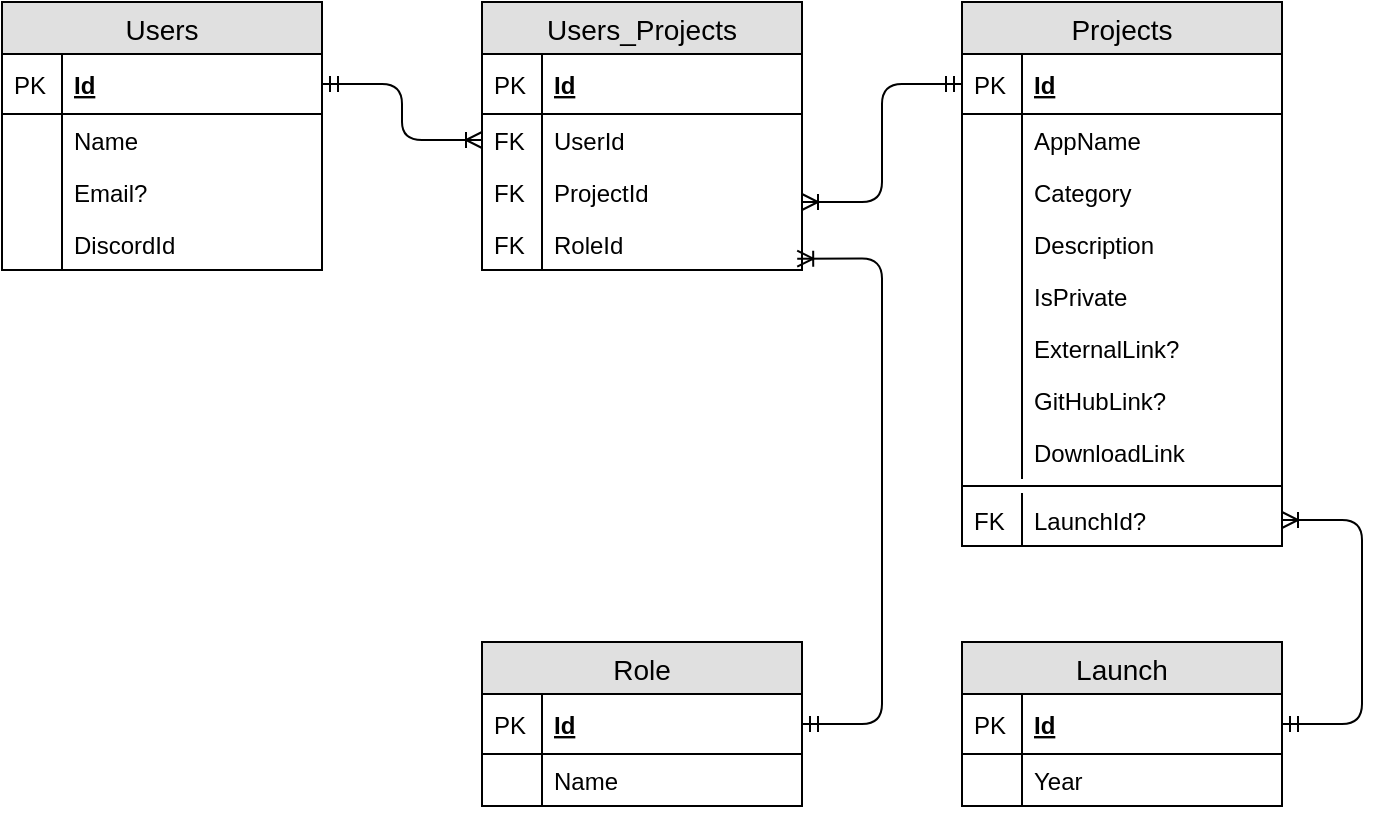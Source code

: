<mxfile version="11.3.0" type="device" pages="1"><diagram id="S75L87sROgywsJWuXNRx" name="Page-1"><mxGraphModel dx="768" dy="458" grid="1" gridSize="10" guides="1" tooltips="1" connect="1" arrows="1" fold="1" page="1" pageScale="1" pageWidth="850" pageHeight="1100" math="0" shadow="0"><root><mxCell id="0"/><mxCell id="1" parent="0"/><mxCell id="MVd8Eb10jxke9GbKIOrX-11" value="Users_Projects" style="swimlane;fontStyle=0;childLayout=stackLayout;horizontal=1;startSize=26;fillColor=#e0e0e0;horizontalStack=0;resizeParent=1;resizeParentMax=0;resizeLast=0;collapsible=1;marginBottom=0;swimlaneFillColor=#ffffff;align=center;fontSize=14;" parent="1" vertex="1"><mxGeometry x="280" y="40" width="160" height="134" as="geometry"/></mxCell><mxCell id="MVd8Eb10jxke9GbKIOrX-12" value="Id" style="shape=partialRectangle;top=0;left=0;right=0;bottom=1;align=left;verticalAlign=middle;fillColor=none;spacingLeft=34;spacingRight=4;overflow=hidden;rotatable=0;points=[[0,0.5],[1,0.5]];portConstraint=eastwest;dropTarget=0;fontStyle=5;fontSize=12;" parent="MVd8Eb10jxke9GbKIOrX-11" vertex="1"><mxGeometry y="26" width="160" height="30" as="geometry"/></mxCell><mxCell id="MVd8Eb10jxke9GbKIOrX-13" value="PK" style="shape=partialRectangle;top=0;left=0;bottom=0;fillColor=none;align=left;verticalAlign=middle;spacingLeft=4;spacingRight=4;overflow=hidden;rotatable=0;points=[];portConstraint=eastwest;part=1;fontSize=12;" parent="MVd8Eb10jxke9GbKIOrX-12" vertex="1" connectable="0"><mxGeometry width="30" height="30" as="geometry"/></mxCell><mxCell id="MVd8Eb10jxke9GbKIOrX-34" value="UserId" style="shape=partialRectangle;top=0;left=0;right=0;bottom=0;align=left;verticalAlign=top;fillColor=none;spacingLeft=34;spacingRight=4;overflow=hidden;rotatable=0;points=[[0,0.5],[1,0.5]];portConstraint=eastwest;dropTarget=0;fontSize=12;" parent="MVd8Eb10jxke9GbKIOrX-11" vertex="1"><mxGeometry y="56" width="160" height="26" as="geometry"/></mxCell><mxCell id="MVd8Eb10jxke9GbKIOrX-35" value="FK" style="shape=partialRectangle;top=0;left=0;bottom=0;fillColor=none;align=left;verticalAlign=top;spacingLeft=4;spacingRight=4;overflow=hidden;rotatable=0;points=[];portConstraint=eastwest;part=1;fontSize=12;" parent="MVd8Eb10jxke9GbKIOrX-34" vertex="1" connectable="0"><mxGeometry width="30" height="26" as="geometry"/></mxCell><mxCell id="WhRru6tkgbsMi-d63NNT-16" value="ProjectId" style="shape=partialRectangle;top=0;left=0;right=0;bottom=0;align=left;verticalAlign=top;fillColor=none;spacingLeft=34;spacingRight=4;overflow=hidden;rotatable=0;points=[[0,0.5],[1,0.5]];portConstraint=eastwest;dropTarget=0;fontSize=12;" vertex="1" parent="MVd8Eb10jxke9GbKIOrX-11"><mxGeometry y="82" width="160" height="26" as="geometry"/></mxCell><mxCell id="WhRru6tkgbsMi-d63NNT-17" value="FK" style="shape=partialRectangle;top=0;left=0;bottom=0;fillColor=none;align=left;verticalAlign=top;spacingLeft=4;spacingRight=4;overflow=hidden;rotatable=0;points=[];portConstraint=eastwest;part=1;fontSize=12;" vertex="1" connectable="0" parent="WhRru6tkgbsMi-d63NNT-16"><mxGeometry width="30" height="26" as="geometry"/></mxCell><mxCell id="MVd8Eb10jxke9GbKIOrX-22" value="RoleId" style="shape=partialRectangle;top=0;left=0;right=0;bottom=0;align=left;verticalAlign=top;fillColor=none;spacingLeft=34;spacingRight=4;overflow=hidden;rotatable=0;points=[[0,0.5],[1,0.5]];portConstraint=eastwest;dropTarget=0;fontSize=12;" parent="MVd8Eb10jxke9GbKIOrX-11" vertex="1"><mxGeometry y="108" width="160" height="26" as="geometry"/></mxCell><mxCell id="MVd8Eb10jxke9GbKIOrX-23" value="FK" style="shape=partialRectangle;top=0;left=0;bottom=0;fillColor=none;align=left;verticalAlign=top;spacingLeft=4;spacingRight=4;overflow=hidden;rotatable=0;points=[];portConstraint=eastwest;part=1;fontSize=12;" parent="MVd8Eb10jxke9GbKIOrX-22" vertex="1" connectable="0"><mxGeometry width="30" height="26" as="geometry"/></mxCell><mxCell id="MVd8Eb10jxke9GbKIOrX-25" value="Users" style="swimlane;fontStyle=0;childLayout=stackLayout;horizontal=1;startSize=26;fillColor=#e0e0e0;horizontalStack=0;resizeParent=1;resizeParentMax=0;resizeLast=0;collapsible=1;marginBottom=0;swimlaneFillColor=#ffffff;align=center;fontSize=14;" parent="1" vertex="1"><mxGeometry x="40" y="40" width="160" height="134" as="geometry"/></mxCell><mxCell id="MVd8Eb10jxke9GbKIOrX-26" value="Id" style="shape=partialRectangle;top=0;left=0;right=0;bottom=1;align=left;verticalAlign=middle;fillColor=none;spacingLeft=34;spacingRight=4;overflow=hidden;rotatable=0;points=[[0,0.5],[1,0.5]];portConstraint=eastwest;dropTarget=0;fontStyle=5;fontSize=12;" parent="MVd8Eb10jxke9GbKIOrX-25" vertex="1"><mxGeometry y="26" width="160" height="30" as="geometry"/></mxCell><mxCell id="MVd8Eb10jxke9GbKIOrX-27" value="PK" style="shape=partialRectangle;top=0;left=0;bottom=0;fillColor=none;align=left;verticalAlign=middle;spacingLeft=4;spacingRight=4;overflow=hidden;rotatable=0;points=[];portConstraint=eastwest;part=1;fontSize=12;" parent="MVd8Eb10jxke9GbKIOrX-26" vertex="1" connectable="0"><mxGeometry width="30" height="30" as="geometry"/></mxCell><mxCell id="MVd8Eb10jxke9GbKIOrX-28" value="Name" style="shape=partialRectangle;top=0;left=0;right=0;bottom=0;align=left;verticalAlign=top;fillColor=none;spacingLeft=34;spacingRight=4;overflow=hidden;rotatable=0;points=[[0,0.5],[1,0.5]];portConstraint=eastwest;dropTarget=0;fontSize=12;" parent="MVd8Eb10jxke9GbKIOrX-25" vertex="1"><mxGeometry y="56" width="160" height="26" as="geometry"/></mxCell><mxCell id="MVd8Eb10jxke9GbKIOrX-29" value="" style="shape=partialRectangle;top=0;left=0;bottom=0;fillColor=none;align=left;verticalAlign=top;spacingLeft=4;spacingRight=4;overflow=hidden;rotatable=0;points=[];portConstraint=eastwest;part=1;fontSize=12;" parent="MVd8Eb10jxke9GbKIOrX-28" vertex="1" connectable="0"><mxGeometry width="30" height="26" as="geometry"/></mxCell><mxCell id="MVd8Eb10jxke9GbKIOrX-65" value="Email?" style="shape=partialRectangle;top=0;left=0;right=0;bottom=0;align=left;verticalAlign=top;fillColor=none;spacingLeft=34;spacingRight=4;overflow=hidden;rotatable=0;points=[[0,0.5],[1,0.5]];portConstraint=eastwest;dropTarget=0;fontSize=12;" parent="MVd8Eb10jxke9GbKIOrX-25" vertex="1"><mxGeometry y="82" width="160" height="26" as="geometry"/></mxCell><mxCell id="MVd8Eb10jxke9GbKIOrX-66" value="" style="shape=partialRectangle;top=0;left=0;bottom=0;fillColor=none;align=left;verticalAlign=top;spacingLeft=4;spacingRight=4;overflow=hidden;rotatable=0;points=[];portConstraint=eastwest;part=1;fontSize=12;" parent="MVd8Eb10jxke9GbKIOrX-65" vertex="1" connectable="0"><mxGeometry width="30" height="26" as="geometry"/></mxCell><mxCell id="MVd8Eb10jxke9GbKIOrX-67" value="DiscordId" style="shape=partialRectangle;top=0;left=0;right=0;bottom=0;align=left;verticalAlign=top;fillColor=none;spacingLeft=34;spacingRight=4;overflow=hidden;rotatable=0;points=[[0,0.5],[1,0.5]];portConstraint=eastwest;dropTarget=0;fontSize=12;" parent="MVd8Eb10jxke9GbKIOrX-25" vertex="1"><mxGeometry y="108" width="160" height="26" as="geometry"/></mxCell><mxCell id="MVd8Eb10jxke9GbKIOrX-68" value="" style="shape=partialRectangle;top=0;left=0;bottom=0;fillColor=none;align=left;verticalAlign=top;spacingLeft=4;spacingRight=4;overflow=hidden;rotatable=0;points=[];portConstraint=eastwest;part=1;fontSize=12;" parent="MVd8Eb10jxke9GbKIOrX-67" vertex="1" connectable="0"><mxGeometry width="30" height="26" as="geometry"/></mxCell><mxCell id="MVd8Eb10jxke9GbKIOrX-38" value="Projects" style="swimlane;fontStyle=0;childLayout=stackLayout;horizontal=1;startSize=26;fillColor=#e0e0e0;horizontalStack=0;resizeParent=1;resizeParentMax=0;resizeLast=0;collapsible=1;marginBottom=0;swimlaneFillColor=#ffffff;align=center;fontSize=14;" parent="1" vertex="1"><mxGeometry x="520" y="40" width="160" height="272" as="geometry"/></mxCell><mxCell id="MVd8Eb10jxke9GbKIOrX-39" value="Id" style="shape=partialRectangle;top=0;left=0;right=0;bottom=1;align=left;verticalAlign=middle;fillColor=none;spacingLeft=34;spacingRight=4;overflow=hidden;rotatable=0;points=[[0,0.5],[1,0.5]];portConstraint=eastwest;dropTarget=0;fontStyle=5;fontSize=12;" parent="MVd8Eb10jxke9GbKIOrX-38" vertex="1"><mxGeometry y="26" width="160" height="30" as="geometry"/></mxCell><mxCell id="MVd8Eb10jxke9GbKIOrX-40" value="PK" style="shape=partialRectangle;top=0;left=0;bottom=0;fillColor=none;align=left;verticalAlign=middle;spacingLeft=4;spacingRight=4;overflow=hidden;rotatable=0;points=[];portConstraint=eastwest;part=1;fontSize=12;" parent="MVd8Eb10jxke9GbKIOrX-39" vertex="1" connectable="0"><mxGeometry width="30" height="30" as="geometry"/></mxCell><mxCell id="MVd8Eb10jxke9GbKIOrX-41" value="AppName" style="shape=partialRectangle;top=0;left=0;right=0;bottom=0;align=left;verticalAlign=top;fillColor=none;spacingLeft=34;spacingRight=4;overflow=hidden;rotatable=0;points=[[0,0.5],[1,0.5]];portConstraint=eastwest;dropTarget=0;fontSize=12;" parent="MVd8Eb10jxke9GbKIOrX-38" vertex="1"><mxGeometry y="56" width="160" height="26" as="geometry"/></mxCell><mxCell id="MVd8Eb10jxke9GbKIOrX-42" value="" style="shape=partialRectangle;top=0;left=0;bottom=0;fillColor=none;align=left;verticalAlign=top;spacingLeft=4;spacingRight=4;overflow=hidden;rotatable=0;points=[];portConstraint=eastwest;part=1;fontSize=12;" parent="MVd8Eb10jxke9GbKIOrX-41" vertex="1" connectable="0"><mxGeometry width="30" height="26" as="geometry"/></mxCell><mxCell id="MVd8Eb10jxke9GbKIOrX-69" value="Category" style="shape=partialRectangle;top=0;left=0;right=0;bottom=0;align=left;verticalAlign=top;fillColor=none;spacingLeft=34;spacingRight=4;overflow=hidden;rotatable=0;points=[[0,0.5],[1,0.5]];portConstraint=eastwest;dropTarget=0;fontSize=12;" parent="MVd8Eb10jxke9GbKIOrX-38" vertex="1"><mxGeometry y="82" width="160" height="26" as="geometry"/></mxCell><mxCell id="MVd8Eb10jxke9GbKIOrX-70" value="" style="shape=partialRectangle;top=0;left=0;bottom=0;fillColor=none;align=left;verticalAlign=top;spacingLeft=4;spacingRight=4;overflow=hidden;rotatable=0;points=[];portConstraint=eastwest;part=1;fontSize=12;" parent="MVd8Eb10jxke9GbKIOrX-69" vertex="1" connectable="0"><mxGeometry width="30" height="26" as="geometry"/></mxCell><mxCell id="MVd8Eb10jxke9GbKIOrX-71" value="Description" style="shape=partialRectangle;top=0;left=0;right=0;bottom=0;align=left;verticalAlign=top;fillColor=none;spacingLeft=34;spacingRight=4;overflow=hidden;rotatable=0;points=[[0,0.5],[1,0.5]];portConstraint=eastwest;dropTarget=0;fontSize=12;" parent="MVd8Eb10jxke9GbKIOrX-38" vertex="1"><mxGeometry y="108" width="160" height="26" as="geometry"/></mxCell><mxCell id="MVd8Eb10jxke9GbKIOrX-72" value="" style="shape=partialRectangle;top=0;left=0;bottom=0;fillColor=none;align=left;verticalAlign=top;spacingLeft=4;spacingRight=4;overflow=hidden;rotatable=0;points=[];portConstraint=eastwest;part=1;fontSize=12;" parent="MVd8Eb10jxke9GbKIOrX-71" vertex="1" connectable="0"><mxGeometry width="30" height="26" as="geometry"/></mxCell><mxCell id="MVd8Eb10jxke9GbKIOrX-73" value="IsPrivate" style="shape=partialRectangle;top=0;left=0;right=0;bottom=0;align=left;verticalAlign=top;fillColor=none;spacingLeft=34;spacingRight=4;overflow=hidden;rotatable=0;points=[[0,0.5],[1,0.5]];portConstraint=eastwest;dropTarget=0;fontSize=12;" parent="MVd8Eb10jxke9GbKIOrX-38" vertex="1"><mxGeometry y="134" width="160" height="26" as="geometry"/></mxCell><mxCell id="MVd8Eb10jxke9GbKIOrX-74" value="" style="shape=partialRectangle;top=0;left=0;bottom=0;fillColor=none;align=left;verticalAlign=top;spacingLeft=4;spacingRight=4;overflow=hidden;rotatable=0;points=[];portConstraint=eastwest;part=1;fontSize=12;" parent="MVd8Eb10jxke9GbKIOrX-73" vertex="1" connectable="0"><mxGeometry width="30" height="26" as="geometry"/></mxCell><mxCell id="WhRru6tkgbsMi-d63NNT-3" value="ExternalLink?" style="shape=partialRectangle;top=0;left=0;right=0;bottom=0;align=left;verticalAlign=top;fillColor=none;spacingLeft=34;spacingRight=4;overflow=hidden;rotatable=0;points=[[0,0.5],[1,0.5]];portConstraint=eastwest;dropTarget=0;fontSize=12;" vertex="1" parent="MVd8Eb10jxke9GbKIOrX-38"><mxGeometry y="160" width="160" height="26" as="geometry"/></mxCell><mxCell id="WhRru6tkgbsMi-d63NNT-4" value="" style="shape=partialRectangle;top=0;left=0;bottom=0;fillColor=none;align=left;verticalAlign=top;spacingLeft=4;spacingRight=4;overflow=hidden;rotatable=0;points=[];portConstraint=eastwest;part=1;fontSize=12;" vertex="1" connectable="0" parent="WhRru6tkgbsMi-d63NNT-3"><mxGeometry width="30" height="26" as="geometry"/></mxCell><mxCell id="WhRru6tkgbsMi-d63NNT-5" value="GitHubLink?" style="shape=partialRectangle;top=0;left=0;right=0;bottom=0;align=left;verticalAlign=top;fillColor=none;spacingLeft=34;spacingRight=4;overflow=hidden;rotatable=0;points=[[0,0.5],[1,0.5]];portConstraint=eastwest;dropTarget=0;fontSize=12;" vertex="1" parent="MVd8Eb10jxke9GbKIOrX-38"><mxGeometry y="186" width="160" height="26" as="geometry"/></mxCell><mxCell id="WhRru6tkgbsMi-d63NNT-6" value="" style="shape=partialRectangle;top=0;left=0;bottom=0;fillColor=none;align=left;verticalAlign=top;spacingLeft=4;spacingRight=4;overflow=hidden;rotatable=0;points=[];portConstraint=eastwest;part=1;fontSize=12;" vertex="1" connectable="0" parent="WhRru6tkgbsMi-d63NNT-5"><mxGeometry width="30" height="26" as="geometry"/></mxCell><mxCell id="WhRru6tkgbsMi-d63NNT-1" value="DownloadLink" style="shape=partialRectangle;top=0;left=0;right=0;bottom=0;align=left;verticalAlign=top;fillColor=none;spacingLeft=34;spacingRight=4;overflow=hidden;rotatable=0;points=[[0,0.5],[1,0.5]];portConstraint=eastwest;dropTarget=0;fontSize=12;" vertex="1" parent="MVd8Eb10jxke9GbKIOrX-38"><mxGeometry y="212" width="160" height="26" as="geometry"/></mxCell><mxCell id="WhRru6tkgbsMi-d63NNT-2" value="" style="shape=partialRectangle;top=0;left=0;bottom=0;fillColor=none;align=left;verticalAlign=top;spacingLeft=4;spacingRight=4;overflow=hidden;rotatable=0;points=[];portConstraint=eastwest;part=1;fontSize=12;" vertex="1" connectable="0" parent="WhRru6tkgbsMi-d63NNT-1"><mxGeometry width="30" height="26" as="geometry"/></mxCell><mxCell id="WhRru6tkgbsMi-d63NNT-10" value="" style="line;strokeWidth=1;fillColor=none;align=left;verticalAlign=middle;spacingTop=-1;spacingLeft=3;spacingRight=3;rotatable=0;labelPosition=right;points=[];portConstraint=eastwest;fontSize=12;" vertex="1" parent="MVd8Eb10jxke9GbKIOrX-38"><mxGeometry y="238" width="160" height="8" as="geometry"/></mxCell><mxCell id="WhRru6tkgbsMi-d63NNT-7" value="LaunchId?" style="shape=partialRectangle;top=0;left=0;right=0;bottom=0;align=left;verticalAlign=top;fillColor=none;spacingLeft=34;spacingRight=4;overflow=hidden;rotatable=0;points=[[0,0.5],[1,0.5]];portConstraint=eastwest;dropTarget=0;fontSize=12;" vertex="1" parent="MVd8Eb10jxke9GbKIOrX-38"><mxGeometry y="246" width="160" height="26" as="geometry"/></mxCell><mxCell id="WhRru6tkgbsMi-d63NNT-8" value="FK" style="shape=partialRectangle;top=0;left=0;bottom=0;fillColor=none;align=left;verticalAlign=top;spacingLeft=4;spacingRight=4;overflow=hidden;rotatable=0;points=[];portConstraint=eastwest;part=1;fontSize=12;" vertex="1" connectable="0" parent="WhRru6tkgbsMi-d63NNT-7"><mxGeometry width="30" height="26" as="geometry"/></mxCell><mxCell id="MVd8Eb10jxke9GbKIOrX-47" value="Role" style="swimlane;fontStyle=0;childLayout=stackLayout;horizontal=1;startSize=26;fillColor=#e0e0e0;horizontalStack=0;resizeParent=1;resizeParentMax=0;resizeLast=0;collapsible=1;marginBottom=0;swimlaneFillColor=#ffffff;align=center;fontSize=14;" parent="1" vertex="1"><mxGeometry x="280" y="360" width="160" height="82" as="geometry"/></mxCell><mxCell id="MVd8Eb10jxke9GbKIOrX-48" value="Id" style="shape=partialRectangle;top=0;left=0;right=0;bottom=1;align=left;verticalAlign=middle;fillColor=none;spacingLeft=34;spacingRight=4;overflow=hidden;rotatable=0;points=[[0,0.5],[1,0.5]];portConstraint=eastwest;dropTarget=0;fontStyle=5;fontSize=12;" parent="MVd8Eb10jxke9GbKIOrX-47" vertex="1"><mxGeometry y="26" width="160" height="30" as="geometry"/></mxCell><mxCell id="MVd8Eb10jxke9GbKIOrX-49" value="PK" style="shape=partialRectangle;top=0;left=0;bottom=0;fillColor=none;align=left;verticalAlign=middle;spacingLeft=4;spacingRight=4;overflow=hidden;rotatable=0;points=[];portConstraint=eastwest;part=1;fontSize=12;" parent="MVd8Eb10jxke9GbKIOrX-48" vertex="1" connectable="0"><mxGeometry width="30" height="30" as="geometry"/></mxCell><mxCell id="MVd8Eb10jxke9GbKIOrX-50" value="Name" style="shape=partialRectangle;top=0;left=0;right=0;bottom=0;align=left;verticalAlign=top;fillColor=none;spacingLeft=34;spacingRight=4;overflow=hidden;rotatable=0;points=[[0,0.5],[1,0.5]];portConstraint=eastwest;dropTarget=0;fontSize=12;" parent="MVd8Eb10jxke9GbKIOrX-47" vertex="1"><mxGeometry y="56" width="160" height="26" as="geometry"/></mxCell><mxCell id="MVd8Eb10jxke9GbKIOrX-51" value="" style="shape=partialRectangle;top=0;left=0;bottom=0;fillColor=none;align=left;verticalAlign=top;spacingLeft=4;spacingRight=4;overflow=hidden;rotatable=0;points=[];portConstraint=eastwest;part=1;fontSize=12;" parent="MVd8Eb10jxke9GbKIOrX-50" vertex="1" connectable="0"><mxGeometry width="30" height="26" as="geometry"/></mxCell><mxCell id="MVd8Eb10jxke9GbKIOrX-56" value="" style="edgeStyle=orthogonalEdgeStyle;fontSize=12;html=1;endArrow=ERoneToMany;startArrow=ERmandOne;entryX=1;entryY=0.5;entryDx=0;entryDy=0;exitX=1;exitY=0.5;exitDx=0;exitDy=0;" parent="1" source="WhRru6tkgbsMi-d63NNT-12" target="WhRru6tkgbsMi-d63NNT-7" edge="1"><mxGeometry width="100" height="100" relative="1" as="geometry"><mxPoint x="680" y="459" as="sourcePoint"/><mxPoint x="680" y="79" as="targetPoint"/><Array as="points"><mxPoint x="720" y="401"/><mxPoint x="720" y="299"/></Array></mxGeometry></mxCell><mxCell id="MVd8Eb10jxke9GbKIOrX-57" value="" style="edgeStyle=orthogonalEdgeStyle;fontSize=12;html=1;endArrow=ERoneToMany;startArrow=ERmandOne;exitX=1;exitY=0.5;exitDx=0;exitDy=0;entryX=0;entryY=0.5;entryDx=0;entryDy=0;" parent="1" source="MVd8Eb10jxke9GbKIOrX-26" target="MVd8Eb10jxke9GbKIOrX-34" edge="1"><mxGeometry width="100" height="100" relative="1" as="geometry"><mxPoint x="210" y="240" as="sourcePoint"/><mxPoint x="310" y="140" as="targetPoint"/></mxGeometry></mxCell><mxCell id="MVd8Eb10jxke9GbKIOrX-59" value="" style="fontSize=12;html=1;endArrow=ERoneToMany;startArrow=ERmandOne;anchorPointDirection=1;bendable=1;edgeStyle=orthogonalEdgeStyle;exitX=0;exitY=0.5;exitDx=0;exitDy=0;" parent="1" source="MVd8Eb10jxke9GbKIOrX-39" edge="1"><mxGeometry width="100" height="100" relative="1" as="geometry"><mxPoint x="490" y="40" as="sourcePoint"/><mxPoint x="440" y="140" as="targetPoint"/><Array as="points"><mxPoint x="480" y="81"/><mxPoint x="480" y="140"/></Array></mxGeometry></mxCell><mxCell id="WhRru6tkgbsMi-d63NNT-11" value="Launch" style="swimlane;fontStyle=0;childLayout=stackLayout;horizontal=1;startSize=26;fillColor=#e0e0e0;horizontalStack=0;resizeParent=1;resizeParentMax=0;resizeLast=0;collapsible=1;marginBottom=0;swimlaneFillColor=#ffffff;align=center;fontSize=14;" vertex="1" parent="1"><mxGeometry x="520" y="360" width="160" height="82" as="geometry"/></mxCell><mxCell id="WhRru6tkgbsMi-d63NNT-12" value="Id" style="shape=partialRectangle;top=0;left=0;right=0;bottom=1;align=left;verticalAlign=middle;fillColor=none;spacingLeft=34;spacingRight=4;overflow=hidden;rotatable=0;points=[[0,0.5],[1,0.5]];portConstraint=eastwest;dropTarget=0;fontStyle=5;fontSize=12;" vertex="1" parent="WhRru6tkgbsMi-d63NNT-11"><mxGeometry y="26" width="160" height="30" as="geometry"/></mxCell><mxCell id="WhRru6tkgbsMi-d63NNT-13" value="PK" style="shape=partialRectangle;top=0;left=0;bottom=0;fillColor=none;align=left;verticalAlign=middle;spacingLeft=4;spacingRight=4;overflow=hidden;rotatable=0;points=[];portConstraint=eastwest;part=1;fontSize=12;" vertex="1" connectable="0" parent="WhRru6tkgbsMi-d63NNT-12"><mxGeometry width="30" height="30" as="geometry"/></mxCell><mxCell id="WhRru6tkgbsMi-d63NNT-14" value="Year" style="shape=partialRectangle;top=0;left=0;right=0;bottom=0;align=left;verticalAlign=top;fillColor=none;spacingLeft=34;spacingRight=4;overflow=hidden;rotatable=0;points=[[0,0.5],[1,0.5]];portConstraint=eastwest;dropTarget=0;fontSize=12;" vertex="1" parent="WhRru6tkgbsMi-d63NNT-11"><mxGeometry y="56" width="160" height="26" as="geometry"/></mxCell><mxCell id="WhRru6tkgbsMi-d63NNT-15" value="" style="shape=partialRectangle;top=0;left=0;bottom=0;fillColor=none;align=left;verticalAlign=top;spacingLeft=4;spacingRight=4;overflow=hidden;rotatable=0;points=[];portConstraint=eastwest;part=1;fontSize=12;" vertex="1" connectable="0" parent="WhRru6tkgbsMi-d63NNT-14"><mxGeometry width="30" height="26" as="geometry"/></mxCell><mxCell id="WhRru6tkgbsMi-d63NNT-18" value="" style="fontSize=12;html=1;endArrow=ERoneToMany;startArrow=ERmandOne;anchorPointDirection=1;bendable=1;edgeStyle=orthogonalEdgeStyle;exitX=1;exitY=0.5;exitDx=0;exitDy=0;entryX=0.985;entryY=0.782;entryDx=0;entryDy=0;entryPerimeter=0;" edge="1" parent="1" source="MVd8Eb10jxke9GbKIOrX-48" target="MVd8Eb10jxke9GbKIOrX-22"><mxGeometry width="100" height="100" relative="1" as="geometry"><mxPoint x="530" y="91" as="sourcePoint"/><mxPoint x="450" y="150" as="targetPoint"/><Array as="points"><mxPoint x="480" y="401"/><mxPoint x="480" y="168"/></Array></mxGeometry></mxCell></root></mxGraphModel></diagram></mxfile>
